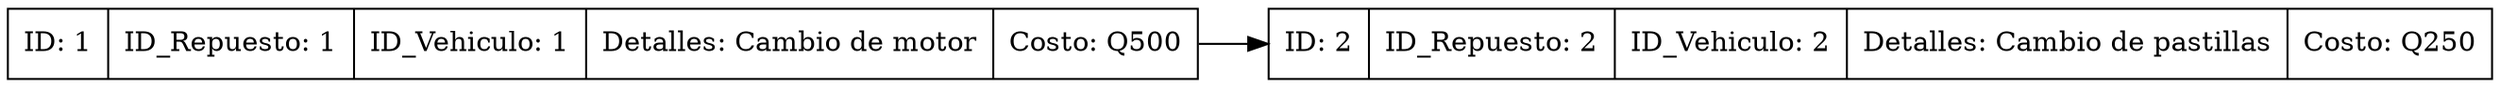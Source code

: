digraph ColaServicios {
    rankdir=LR;
    node [shape=record];
    Nodo1 [label="{ID: 1 | ID_Repuesto: 1 | ID_Vehiculo: 1 | Detalles: Cambio de motor | Costo: Q500}"];
    Nodo1 -> Nodo2;
    Nodo2 [label="{ID: 2 | ID_Repuesto: 2 | ID_Vehiculo: 2 | Detalles: Cambio de pastillas | Costo: Q250}"];
}
